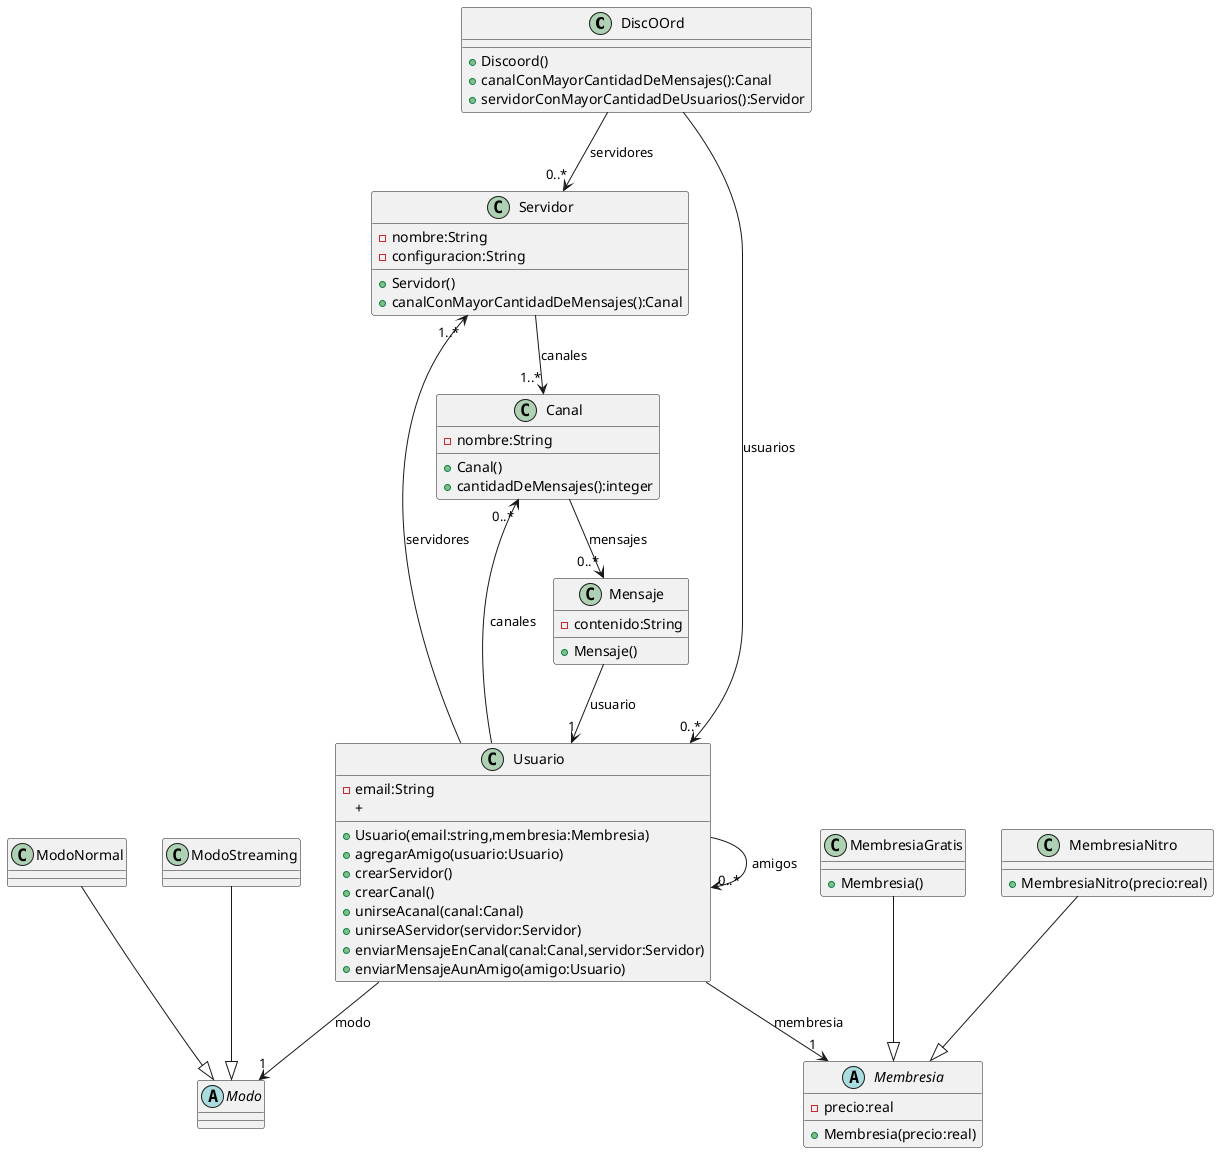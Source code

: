 @startuml diagrama
class DiscOOrd{
    +Discoord()
    +canalConMayorCantidadDeMensajes():Canal
    +servidorConMayorCantidadDeUsuarios():Servidor
}
DiscOOrd --> "0..*"Servidor : servidores
DiscOOrd --> "0..*"Usuario : usuarios
class Usuario{
    -email:String
    +Usuario(email:string,membresia:Membresia)
    +agregarAmigo(usuario:Usuario)
    +crearServidor()
    +crearCanal()
    +unirseAcanal(canal:Canal)
    +unirseAServidor(servidor:Servidor)
    +enviarMensajeEnCanal(canal:Canal,servidor:Servidor)
    +enviarMensajeAunAmigo(amigo:Usuario)
    +
}
Usuario --> "1"Modo : modo
Usuario -->"1..*"Servidor : servidores
Usuario -->"0..*"Usuario : amigos
Usuario -->"0..*"Canal : canales
Usuario -->"1"Membresia : membresia
abstract class Membresia{
    -precio:real
    +Membresia(precio:real)
}
class MembresiaGratis{
    +Membresia()
}
MembresiaGratis --|> Membresia
class MembresiaNitro{
    +MembresiaNitro(precio:real)
}
MembresiaNitro --|> Membresia
class Mensaje{
    -contenido:String
    +Mensaje()
}
Mensaje --> "1"Usuario : usuario
class Servidor{
    -nombre:String
    -configuracion:String
    +Servidor()
    +canalConMayorCantidadDeMensajes():Canal
}
Servidor -->"1..*"Canal : canales

class Canal{
    -nombre:String
    +Canal()
    +cantidadDeMensajes():integer
}
Canal --> "0..*"Mensaje : mensajes
abstract class Modo{

}


class ModoStreaming{
}
ModoStreaming --|> Modo
class ModoNormal{
}
ModoNormal --|> Modo
@enduml
